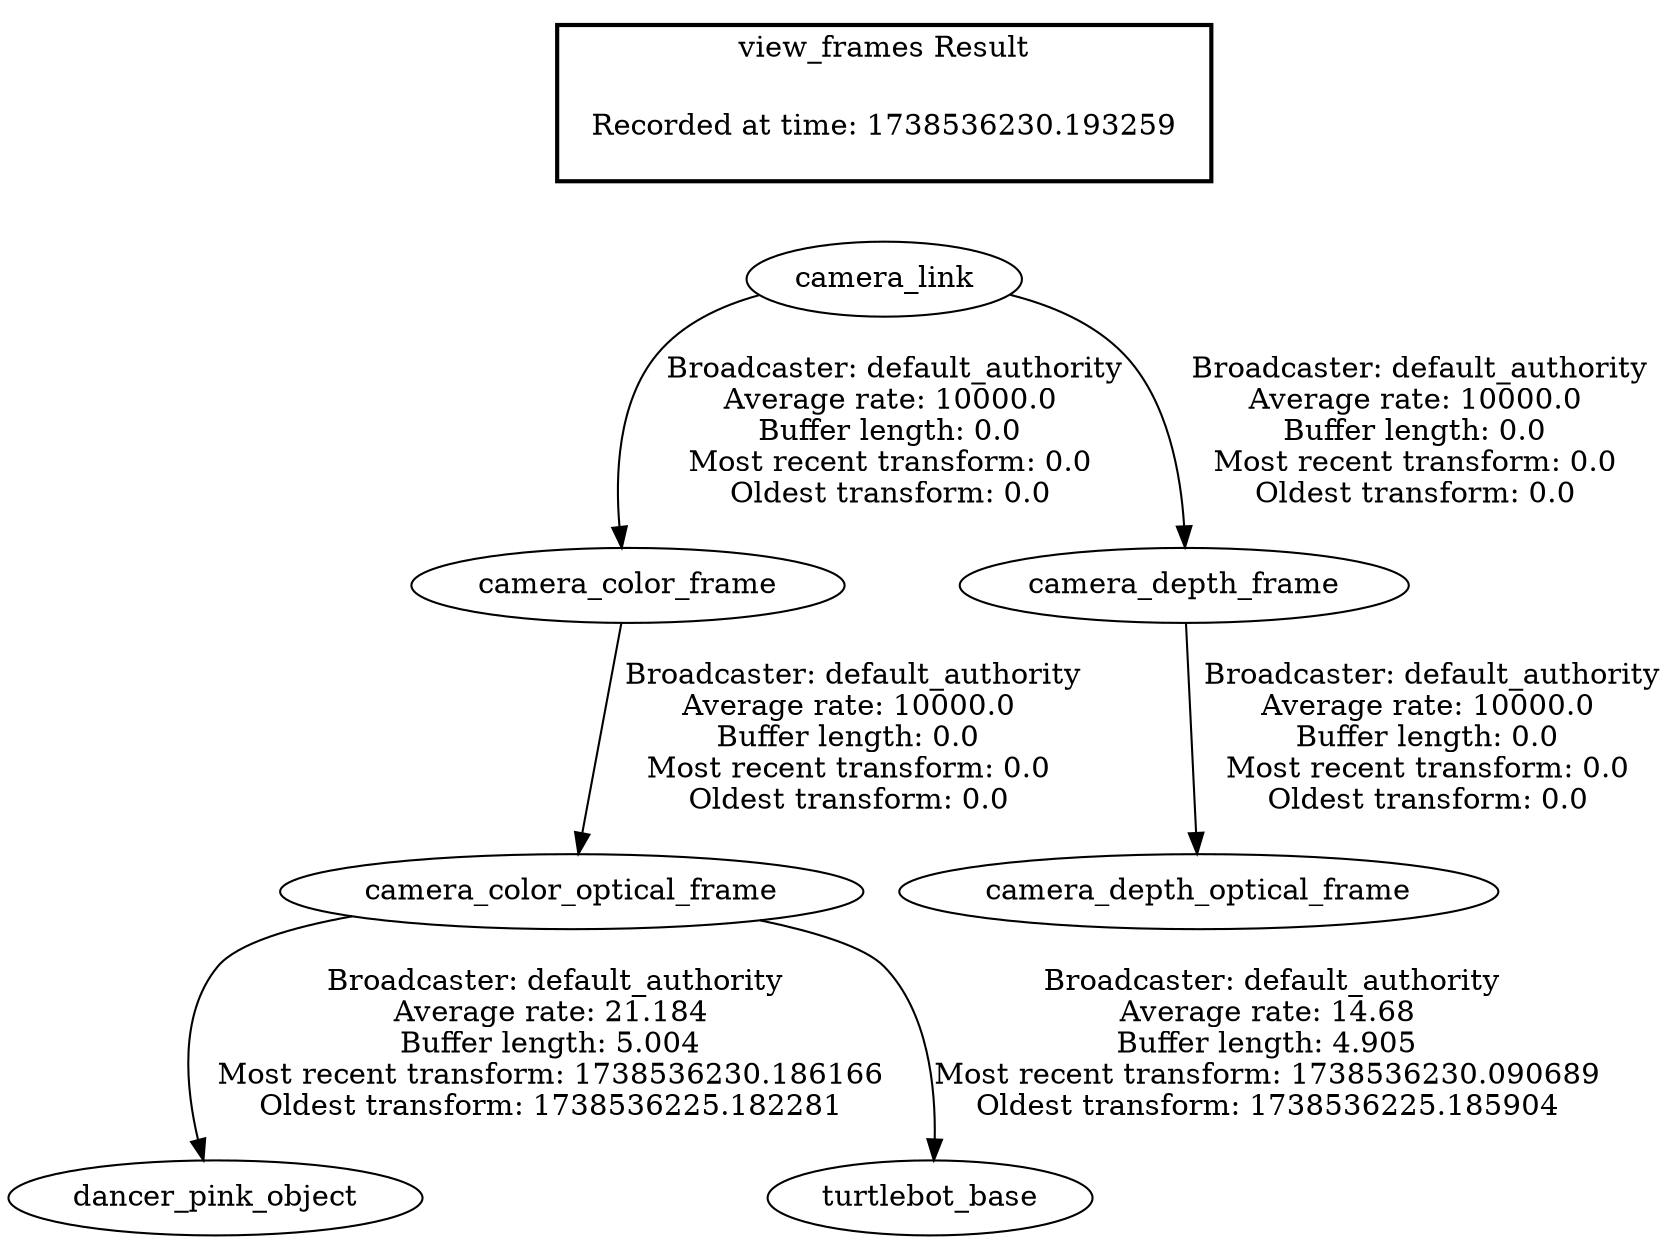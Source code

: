 digraph G {
"camera_color_optical_frame" -> "dancer_pink_object"[label=" Broadcaster: default_authority\nAverage rate: 21.184\nBuffer length: 5.004\nMost recent transform: 1738536230.186166\nOldest transform: 1738536225.182281\n"];
"camera_color_frame" -> "camera_color_optical_frame"[label=" Broadcaster: default_authority\nAverage rate: 10000.0\nBuffer length: 0.0\nMost recent transform: 0.0\nOldest transform: 0.0\n"];
"camera_link" -> "camera_depth_frame"[label=" Broadcaster: default_authority\nAverage rate: 10000.0\nBuffer length: 0.0\nMost recent transform: 0.0\nOldest transform: 0.0\n"];
"camera_depth_frame" -> "camera_depth_optical_frame"[label=" Broadcaster: default_authority\nAverage rate: 10000.0\nBuffer length: 0.0\nMost recent transform: 0.0\nOldest transform: 0.0\n"];
"camera_link" -> "camera_color_frame"[label=" Broadcaster: default_authority\nAverage rate: 10000.0\nBuffer length: 0.0\nMost recent transform: 0.0\nOldest transform: 0.0\n"];
"camera_color_optical_frame" -> "turtlebot_base"[label=" Broadcaster: default_authority\nAverage rate: 14.68\nBuffer length: 4.905\nMost recent transform: 1738536230.090689\nOldest transform: 1738536225.185904\n"];
edge [style=invis];
 subgraph cluster_legend { style=bold; color=black; label ="view_frames Result";
"Recorded at time: 1738536230.193259"[ shape=plaintext ] ;
}->"camera_link";
}
